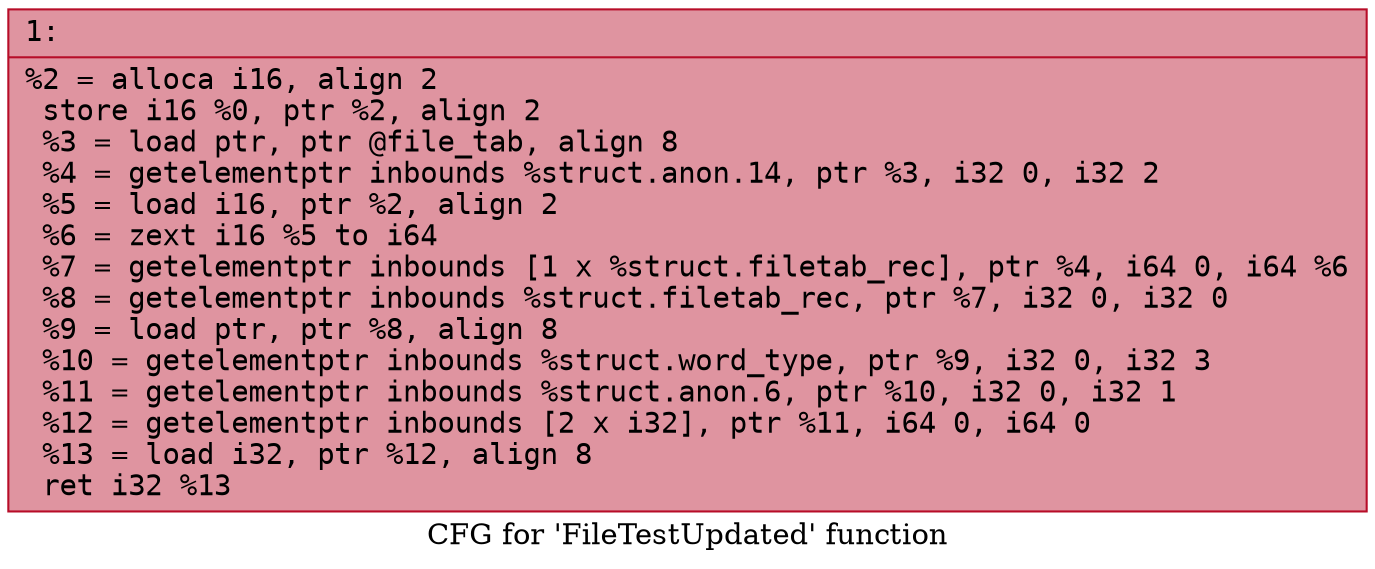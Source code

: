 digraph "CFG for 'FileTestUpdated' function" {
	label="CFG for 'FileTestUpdated' function";

	Node0x6000039854a0 [shape=record,color="#b70d28ff", style=filled, fillcolor="#b70d2870" fontname="Courier",label="{1:\l|  %2 = alloca i16, align 2\l  store i16 %0, ptr %2, align 2\l  %3 = load ptr, ptr @file_tab, align 8\l  %4 = getelementptr inbounds %struct.anon.14, ptr %3, i32 0, i32 2\l  %5 = load i16, ptr %2, align 2\l  %6 = zext i16 %5 to i64\l  %7 = getelementptr inbounds [1 x %struct.filetab_rec], ptr %4, i64 0, i64 %6\l  %8 = getelementptr inbounds %struct.filetab_rec, ptr %7, i32 0, i32 0\l  %9 = load ptr, ptr %8, align 8\l  %10 = getelementptr inbounds %struct.word_type, ptr %9, i32 0, i32 3\l  %11 = getelementptr inbounds %struct.anon.6, ptr %10, i32 0, i32 1\l  %12 = getelementptr inbounds [2 x i32], ptr %11, i64 0, i64 0\l  %13 = load i32, ptr %12, align 8\l  ret i32 %13\l}"];
}
